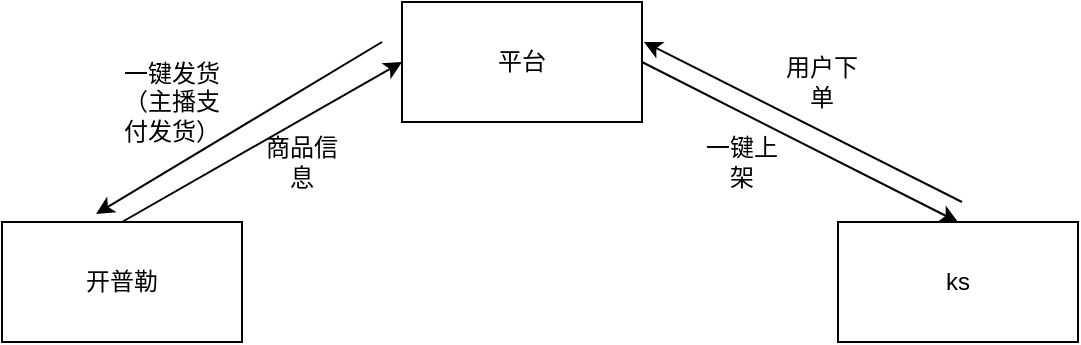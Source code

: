 <mxfile version="14.7.3" type="github">
  <diagram id="MioLrf7HbzGyhXSViY4W" name="Page-1">
    <mxGraphModel dx="897" dy="589" grid="1" gridSize="10" guides="1" tooltips="1" connect="1" arrows="1" fold="1" page="1" pageScale="1" pageWidth="827" pageHeight="1169" math="0" shadow="0">
      <root>
        <mxCell id="0" />
        <mxCell id="1" parent="0" />
        <mxCell id="4GFN_VzeL_sHpyq7j1eT-1" value="开普勒" style="rounded=0;whiteSpace=wrap;html=1;" vertex="1" parent="1">
          <mxGeometry x="110" y="260" width="120" height="60" as="geometry" />
        </mxCell>
        <mxCell id="4GFN_VzeL_sHpyq7j1eT-7" style="rounded=0;orthogonalLoop=1;jettySize=auto;html=1;exitX=1;exitY=0.5;exitDx=0;exitDy=0;entryX=0.5;entryY=0;entryDx=0;entryDy=0;" edge="1" parent="1" source="4GFN_VzeL_sHpyq7j1eT-2" target="4GFN_VzeL_sHpyq7j1eT-3">
          <mxGeometry relative="1" as="geometry" />
        </mxCell>
        <mxCell id="4GFN_VzeL_sHpyq7j1eT-2" value="平台" style="rounded=0;whiteSpace=wrap;html=1;" vertex="1" parent="1">
          <mxGeometry x="310" y="150" width="120" height="60" as="geometry" />
        </mxCell>
        <mxCell id="4GFN_VzeL_sHpyq7j1eT-3" value="ks" style="rounded=0;whiteSpace=wrap;html=1;" vertex="1" parent="1">
          <mxGeometry x="528" y="260" width="120" height="60" as="geometry" />
        </mxCell>
        <mxCell id="4GFN_VzeL_sHpyq7j1eT-6" value="" style="endArrow=classic;html=1;entryX=0;entryY=0.5;entryDx=0;entryDy=0;" edge="1" parent="1" target="4GFN_VzeL_sHpyq7j1eT-2">
          <mxGeometry width="50" height="50" relative="1" as="geometry">
            <mxPoint x="170" y="260" as="sourcePoint" />
            <mxPoint x="220" y="210" as="targetPoint" />
          </mxGeometry>
        </mxCell>
        <mxCell id="4GFN_VzeL_sHpyq7j1eT-8" value="商品信息" style="text;html=1;strokeColor=none;fillColor=none;align=center;verticalAlign=middle;whiteSpace=wrap;rounded=0;" vertex="1" parent="1">
          <mxGeometry x="240" y="220" width="40" height="20" as="geometry" />
        </mxCell>
        <mxCell id="4GFN_VzeL_sHpyq7j1eT-9" value="一键上架" style="text;html=1;strokeColor=none;fillColor=none;align=center;verticalAlign=middle;whiteSpace=wrap;rounded=0;" vertex="1" parent="1">
          <mxGeometry x="460" y="220" width="40" height="20" as="geometry" />
        </mxCell>
        <mxCell id="4GFN_VzeL_sHpyq7j1eT-10" value="" style="endArrow=classic;html=1;" edge="1" parent="1">
          <mxGeometry width="50" height="50" relative="1" as="geometry">
            <mxPoint x="590" y="250" as="sourcePoint" />
            <mxPoint x="431" y="170" as="targetPoint" />
          </mxGeometry>
        </mxCell>
        <mxCell id="4GFN_VzeL_sHpyq7j1eT-11" value="" style="endArrow=classic;html=1;entryX=0.392;entryY=-0.067;entryDx=0;entryDy=0;entryPerimeter=0;" edge="1" parent="1" target="4GFN_VzeL_sHpyq7j1eT-1">
          <mxGeometry width="50" height="50" relative="1" as="geometry">
            <mxPoint x="300" y="170" as="sourcePoint" />
            <mxPoint x="170" y="260" as="targetPoint" />
          </mxGeometry>
        </mxCell>
        <mxCell id="4GFN_VzeL_sHpyq7j1eT-14" value="用户下单" style="text;html=1;strokeColor=none;fillColor=none;align=center;verticalAlign=middle;whiteSpace=wrap;rounded=0;" vertex="1" parent="1">
          <mxGeometry x="500" y="180" width="40" height="20" as="geometry" />
        </mxCell>
        <mxCell id="4GFN_VzeL_sHpyq7j1eT-17" value="一键发货（主播支付发货）" style="text;html=1;strokeColor=none;fillColor=none;align=center;verticalAlign=middle;whiteSpace=wrap;rounded=0;" vertex="1" parent="1">
          <mxGeometry x="170" y="190" width="50" height="20" as="geometry" />
        </mxCell>
      </root>
    </mxGraphModel>
  </diagram>
</mxfile>
